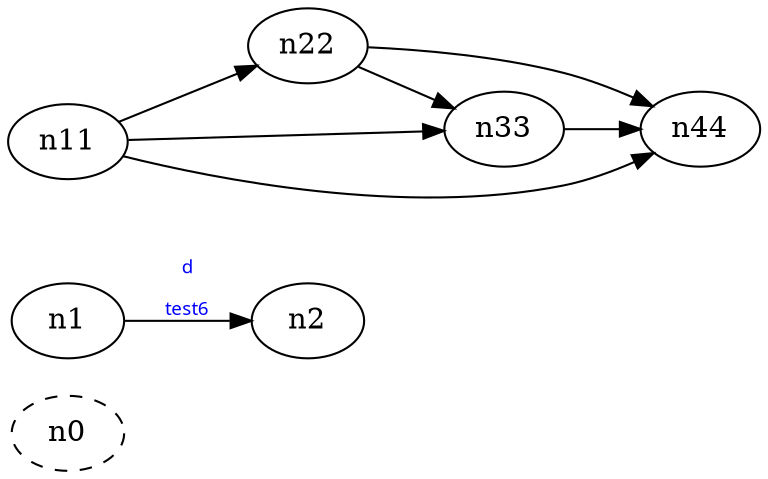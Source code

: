 digraph test6 {
	rankdir=LR;
	fontcolor=blue; /* c0; c1; c0 -- c1 */
	n0 [style=dashed];
	n1 -> n2 [fontname="comic sans", label="d\n\l\G", fontcolor=blue, fontsize=9];
	n11 -> n22;
	n11 -> n33;
	n11 -> n44;
	n22 -> n33;
	n22 -> n44;
	n33 -> n44;
}
